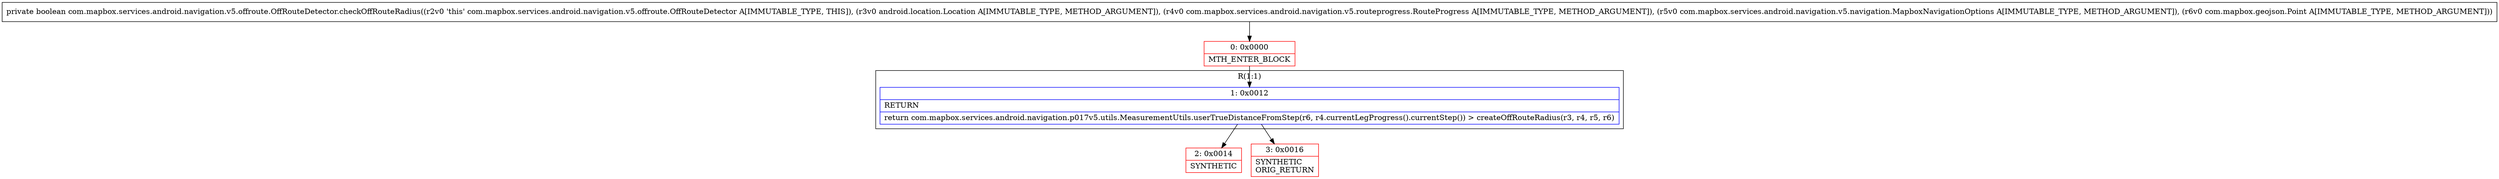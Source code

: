 digraph "CFG forcom.mapbox.services.android.navigation.v5.offroute.OffRouteDetector.checkOffRouteRadius(Landroid\/location\/Location;Lcom\/mapbox\/services\/android\/navigation\/v5\/routeprogress\/RouteProgress;Lcom\/mapbox\/services\/android\/navigation\/v5\/navigation\/MapboxNavigationOptions;Lcom\/mapbox\/geojson\/Point;)Z" {
subgraph cluster_Region_1016707005 {
label = "R(1:1)";
node [shape=record,color=blue];
Node_1 [shape=record,label="{1\:\ 0x0012|RETURN\l|return com.mapbox.services.android.navigation.p017v5.utils.MeasurementUtils.userTrueDistanceFromStep(r6, r4.currentLegProgress().currentStep()) \> createOffRouteRadius(r3, r4, r5, r6)\l}"];
}
Node_0 [shape=record,color=red,label="{0\:\ 0x0000|MTH_ENTER_BLOCK\l}"];
Node_2 [shape=record,color=red,label="{2\:\ 0x0014|SYNTHETIC\l}"];
Node_3 [shape=record,color=red,label="{3\:\ 0x0016|SYNTHETIC\lORIG_RETURN\l}"];
MethodNode[shape=record,label="{private boolean com.mapbox.services.android.navigation.v5.offroute.OffRouteDetector.checkOffRouteRadius((r2v0 'this' com.mapbox.services.android.navigation.v5.offroute.OffRouteDetector A[IMMUTABLE_TYPE, THIS]), (r3v0 android.location.Location A[IMMUTABLE_TYPE, METHOD_ARGUMENT]), (r4v0 com.mapbox.services.android.navigation.v5.routeprogress.RouteProgress A[IMMUTABLE_TYPE, METHOD_ARGUMENT]), (r5v0 com.mapbox.services.android.navigation.v5.navigation.MapboxNavigationOptions A[IMMUTABLE_TYPE, METHOD_ARGUMENT]), (r6v0 com.mapbox.geojson.Point A[IMMUTABLE_TYPE, METHOD_ARGUMENT])) }"];
MethodNode -> Node_0;
Node_1 -> Node_2;
Node_1 -> Node_3;
Node_0 -> Node_1;
}

